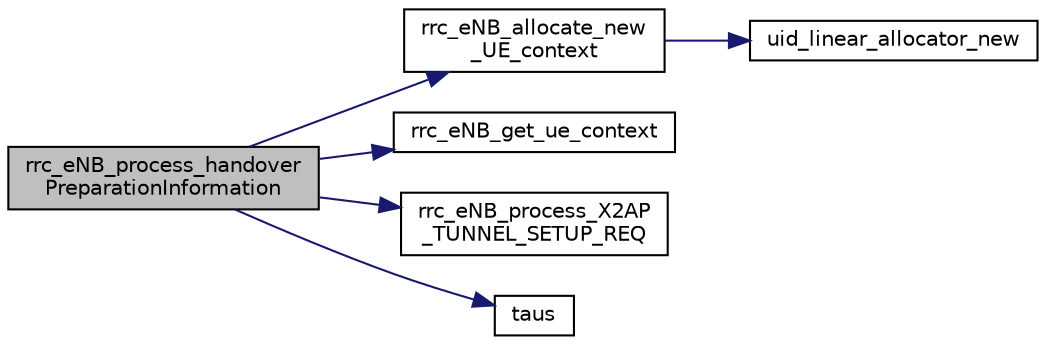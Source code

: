 digraph "rrc_eNB_process_handoverPreparationInformation"
{
 // LATEX_PDF_SIZE
  edge [fontname="Helvetica",fontsize="10",labelfontname="Helvetica",labelfontsize="10"];
  node [fontname="Helvetica",fontsize="10",shape=record];
  rankdir="LR";
  Node1 [label="rrc_eNB_process_handover\lPreparationInformation",height=0.2,width=0.4,color="black", fillcolor="grey75", style="filled", fontcolor="black",tooltip=" "];
  Node1 -> Node2 [color="midnightblue",fontsize="10",style="solid",fontname="Helvetica"];
  Node2 [label="rrc_eNB_allocate_new\l_UE_context",height=0.2,width=0.4,color="black", fillcolor="white", style="filled",URL="$rrc__eNB__UE__context_8c.html#ae50fcc550622acf95507d021e64866c0",tooltip=" "];
  Node2 -> Node3 [color="midnightblue",fontsize="10",style="solid",fontname="Helvetica"];
  Node3 [label="uid_linear_allocator_new",height=0.2,width=0.4,color="black", fillcolor="white", style="filled",URL="$rrc__eNB__UE__context_8c.html#a3da088e4354b184de804b3d1bc7fe94b",tooltip=" "];
  Node1 -> Node4 [color="midnightblue",fontsize="10",style="solid",fontname="Helvetica"];
  Node4 [label="rrc_eNB_get_ue_context",height=0.2,width=0.4,color="black", fillcolor="white", style="filled",URL="$rrc__eNB__UE__context_8c.html#a746860031d13c8ab30390dc0e7685e9f",tooltip=" "];
  Node1 -> Node5 [color="midnightblue",fontsize="10",style="solid",fontname="Helvetica"];
  Node5 [label="rrc_eNB_process_X2AP\l_TUNNEL_SETUP_REQ",height=0.2,width=0.4,color="black", fillcolor="white", style="filled",URL="$rrc__eNB__S1AP_8c.html#a4bbcc1e49bca846355380de5b08a4c5d",tooltip=" "];
  Node1 -> Node6 [color="midnightblue",fontsize="10",style="solid",fontname="Helvetica"];
  Node6 [label="taus",height=0.2,width=0.4,color="black", fillcolor="white", style="filled",URL="$oml_8h.html#a362f00415eaebca7255f9c4d08bd9fd6",tooltip="compute random number"];
}
